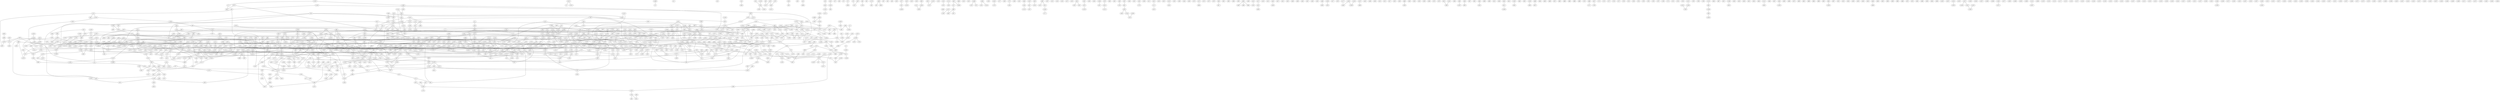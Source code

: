 graph {
n0;
n1;
n2;
n3;
n4;
n5;
n6;
n7;
n8;
n9;
n10;
n11;
n12;
n13;
n14;
n15;
n16;
n17;
n18;
n19;
n20;
n21;
n22;
n23;
n24;
n25;
n26;
n27;
n28;
n29;
n30;
n31;
n32;
n33;
n34;
n35;
n36;
n37;
n38;
n39;
n40;
n41;
n42;
n43;
n44;
n45;
n46;
n47;
n48;
n49;
n50;
n51;
n52;
n53;
n54;
n55;
n56;
n57;
n58;
n59;
n60;
n61;
n62;
n63;
n64;
n65;
n66;
n67;
n68;
n69;
n70;
n71;
n72;
n73;
n74;
n75;
n76;
n77;
n78;
n79;
n80;
n81;
n82;
n83;
n84;
n85;
n86;
n87;
n88;
n89;
n90;
n91;
n92;
n93;
n94;
n95;
n96;
n97;
n98;
n99;
n100;
n101;
n102;
n103;
n104;
n105;
n106;
n107;
n108;
n109;
n110;
n111;
n112;
n113;
n114;
n115;
n116;
n117;
n118;
n119;
n120;
n121;
n122;
n123;
n124;
n125;
n126;
n127;
n128;
n129;
n130;
n131;
n132;
n133;
n134;
n135;
n136;
n137;
n138;
n139;
n140;
n141;
n142;
n143;
n144;
n145;
n146;
n147;
n148;
n149;
n150;
n151;
n152;
n153;
n154;
n155;
n156;
n157;
n158;
n159;
n160;
n161;
n162;
n163;
n164;
n165;
n166;
n167;
n168;
n169;
n170;
n171;
n172;
n173;
n174;
n175;
n176;
n177;
n178;
n179;
n180;
n181;
n182;
n183;
n184;
n185;
n186;
n187;
n188;
n189;
n190;
n191;
n192;
n193;
n194;
n195;
n196;
n197;
n198;
n199;
n200;
n201;
n202;
n203;
n204;
n205;
n206;
n207;
n208;
n209;
n210;
n211;
n212;
n213;
n214;
n215;
n216;
n217;
n218;
n219;
n220;
n221;
n222;
n223;
n224;
n225;
n226;
n227;
n228;
n229;
n230;
n231;
n232;
n233;
n234;
n235;
n236;
n237;
n238;
n239;
n240;
n241;
n242;
n243;
n244;
n245;
n246;
n247;
n248;
n249;
n250;
n251;
n252;
n253;
n254;
n255;
n256;
n257;
n258;
n259;
n260;
n261;
n262;
n263;
n264;
n265;
n266;
n267;
n268;
n269;
n270;
n271;
n272;
n273;
n274;
n275;
n276;
n277;
n278;
n279;
n280;
n281;
n282;
n283;
n284;
n285;
n286;
n287;
n288;
n289;
n290;
n291;
n292;
n293;
n294;
n295;
n296;
n297;
n298;
n299;
n300;
n301;
n302;
n303;
n304;
n305;
n306;
n307;
n308;
n309;
n310;
n311;
n312;
n313;
n314;
n315;
n316;
n317;
n318;
n319;
n320;
n321;
n322;
n323;
n324;
n325;
n326;
n327;
n328;
n329;
n330;
n331;
n332;
n333;
n334;
n335;
n336;
n337;
n338;
n339;
n340;
n341;
n342;
n343;
n344;
n345;
n346;
n347;
n348;
n349;
n350;
n351;
n352;
n353;
n354;
n355;
n356;
n357;
n358;
n359;
n360;
n361;
n362;
n363;
n364;
n365;
n366;
n367;
n368;
n369;
n370;
n371;
n372;
n373;
n374;
n375;
n376;
n377;
n378;
n379;
n380;
n381;
n382;
n383;
n384;
n385;
n386;
n387;
n388;
n389;
n390;
n391;
n392;
n393;
n394;
n395;
n396;
n397;
n398;
n399;
n400;
n401;
n402;
n403;
n404;
n405;
n406;
n407;
n408;
n409;
n410;
n411;
n412;
n413;
n414;
n415;
n416;
n417;
n418;
n419;
n420;
n421;
n422;
n423;
n424;
n425;
n426;
n427;
n428;
n429;
n430;
n431;
n432;
n433;
n434;
n435;
n436;
n437;
n438;
n439;
n440;
n441;
n442;
n443;
n444;
n445;
n446;
n447;
n448;
n449;
n450;
n451;
n452;
n453;
n454;
n455;
n456;
n457;
n458;
n459;
n460;
n461;
n462;
n463;
n464;
n465;
n466;
n467;
n468;
n469;
n470;
n471;
n472;
n473;
n474;
n475;
n476;
n477;
n478;
n479;
n480;
n481;
n482;
n483;
n484;
n485;
n486;
n487;
n488;
n489;
n490;
n491;
n492;
n493;
n494;
n495;
n496;
n497;
n498;
n499;
n500;
n501;
n502;
n503;
n504;
n505;
n506;
n507;
n508;
n509;
n510;
n511;
n512;
n513;
n514;
n515;
n516;
n517;
n518;
n519;
n520;
n521;
n522;
n523;
n524;
n525;
n526;
n527;
n528;
n529;
n530;
n531;
n532;
n533;
n534;
n535;
n536;
n537;
n538;
n539;
n540;
n541;
n542;
n543;
n544;
n545;
n546;
n547;
n548;
n549;
n550;
n551;
n552;
n553;
n554;
n555;
n556;
n557;
n558;
n559;
n560;
n561;
n562;
n563;
n564;
n565;
n566;
n567;
n568;
n569;
n570;
n571;
n572;
n573;
n574;
n575;
n576;
n577;
n578;
n579;
n580;
n581;
n582;
n583;
n584;
n585;
n586;
n587;
n588;
n589;
n590;
n591;
n592;
n593;
n594;
n595;
n596;
n597;
n598;
n599;
n600;
n601;
n602;
n603;
n604;
n605;
n606;
n607;
n608;
n609;
n610;
n611;
n612;
n613;
n614;
n615;
n616;
n617;
n618;
n619;
n620;
n621;
n622;
n623;
n624;
n625;
n626;
n627;
n628;
n629;
n630;
n631;
n632;
n633;
n634;
n635;
n636;
n637;
n638;
n639;
n640;
n641;
n642;
n643;
n644;
n645;
n646;
n647;
n648;
n649;
n650;
n651;
n652;
n653;
n654;
n655;
n656;
n657;
n658;
n659;
n660;
n661;
n662;
n663;
n664;
n665;
n666;
n667;
n668;
n669;
n670;
n671;
n672;
n673;
n674;
n675;
n676;
n677;
n678;
n679;
n680;
n681;
n682;
n683;
n684;
n685;
n686;
n687;
n688;
n689;
n690;
n691;
n692;
n693;
n694;
n695;
n696;
n697;
n698;
n699;
n700;
n701;
n702;
n703;
n704;
n705;
n706;
n707;
n708;
n709;
n710;
n711;
n712;
n713;
n714;
n715;
n716;
n717;
n718;
n719;
n720;
n721;
n722;
n723;
n724;
n725;
n726;
n727;
n728;
n729;
n730;
n731;
n732;
n733;
n734;
n735;
n736;
n737;
n738;
n739;
n740;
n741;
n742;
n743;
n744;
n745;
n746;
n747;
n748;
n749;
n750;
n751;
n752;
n753;
n754;
n755;
n756;
n757;
n758;
n759;
n760;
n761;
n762;
n763;
n764;
n765;
n766;
n767;
n768;
n769;
n770;
n771;
n772;
n773;
n774;
n775;
n776;
n777;
n778;
n779;
n780;
n781;
n782;
n783;
n784;
n785;
n786;
n787;
n788;
n789;
n790;
n791;
n792;
n793;
n794;
n795;
n796;
n797;
n798;
n799;
n800;
n801;
n802;
n803;
n804;
n805;
n806;
n807;
n808;
n809;
n810;
n811;
n812;
n813;
n814;
n815;
n816;
n817;
n818;
n819;
n820;
n821;
n822;
n823;
n824;
n825;
n826;
n827;
n828;
n829;
n830;
n831;
n832;
n833;
n834;
n835;
n836;
n837;
n838;
n839;
n840;
n841;
n842;
n843;
n844;
n845;
n846;
n847;
n848;
n849;
n850;
n851;
n852;
n853;
n854;
n855;
n856;
n857;
n858;
n859;
n860;
n861;
n862;
n863;
n864;
n865;
n866;
n867;
n868;
n869;
n870;
n871;
n872;
n873;
n874;
n875;
n876;
n877;
n878;
n879;
n880;
n881;
n882;
n883;
n884;
n885;
n886;
n887;
n888;
n889;
n890;
n891;
n892;
n893;
n894;
n895;
n896;
n897;
n898;
n899;
n900;
n901;
n902;
n903;
n904;
n905;
n906;
n907;
n908;
n909;
n910;
n911;
n912;
n913;
n914;
n915;
n916;
n917;
n918;
n919;
n920;
n921;
n922;
n923;
n924;
n925;
n926;
n927;
n928;
n929;
n930;
n931;
n932;
n933;
n934;
n935;
n936;
n937;
n938;
n939;
n940;
n941;
n942;
n943;
n944;
n945;
n946;
n947;
n948;
n949;
n950;
n951;
n952;
n953;
n954;
n955;
n956;
n957;
n958;
n959;
n960;
n961;
n962;
n963;
n964;
n965;
n966;
n967;
n968;
n969;
n970;
n971;
n972;
n973;
n974;
n975;
n976;
n977;
n978;
n979;
n980;
n981;
n982;
n983;
n984;
n985;
n986;
n987;
n988;
n989;
n990;
n991;
n992;
n993;
n994;
n995;
n996;
n997;
n998;
n999;
n1000;
n1001;
n1002;
n1003;
n1004;
n1005;
n1006;
n1007;
n1008;
n1009;
n1010;
n1011;
n1012;
n1013;
n1014;
n1015;
n1016;
n1017;
n1018;
n1019;
n1020;
n1021;
n1022;
n1023;
n1024;
n1025;
n1026;
n1027;
n1028;
n1029;
n1030;
n1031;
n1032;
n1033;
n1034;
n1035;
n1036;
n1037;
n1038;
n1039;
n1040;
n1041;
n1042;
n1043;
n1044;
n1045;
n1046;
n1047;
n1048;
n1049;
n1050;
n1051;
n1052;
n1053;
n1054;
n1055;
n1056;
n1057;
n1058;
n1059;
n1060;
n1061;
n1062;
n1063;
n1064;
n1065;
n1066;
n1067;
n1068;
n1069;
n1070;
n1071;
n1072;
n1073;
n1074;
n1075;
n1076;
n1077;
n1078;
n1079;
n1080;
n1081;
n1082;
n1083;
n1084;
n1085;
n1086;
n1087;
n1088;
n1089;
n1090;
n1091;
n1092;
n1093;
n1094;
n1095;
n1096;
n1097;
n1098;
n1099;
n1100;
n1101;
n1102;
n1103;
n1104;
n1105;
n1106;
n1107;
n1108;
n1109;
n1110;
n1111;
n1112;
n1113;
n1114;
n1115;
n1116;
n1117;
n1118;
n1119;
n1120;
n1121;
n1122;
n1123;
n1124;
n1125;
n1126;
n1127;
n1128;
n1129;
n1130;
n1131;
n1132;
n1133;
n1134;
n1135;
n1136;
n1137;
n1138;
n1139;
n1140;
n1141;
n1142;
n1143;
n1144;
n1145;
n1146;
n1147;
n1148;
n1149;
n1150;
n1151;
n1152;
n1153;
n1154;
n1155;
n1156;
n1157;
n1158;
n1159;
n1160;
n1161;
n1162;
n1163;
n1164;
n1165;
n1166;
n1167;
n1168;
n1169;
n1170;
n1171;
n1172;
n1173;
n1174;
n1175;
n1176;
n1177;
n1178;
n1179;
n1180;
n1181;
n1182;
n1183;
n1184;
n1185;
n1186;
n1187;
n1188;
n1189;
n1190;
n1191;
n1192;
n1193;
n1194;
n1195;
n1196;
n1197;
n1198;
n1199;
n1200;
n1201;
n1202;
n1203;
n1204;
n1205;
n1206;
n1207;
n1208;
n1209;
n1210;
n1211;
n1212;
n1213;
n1214;
n1215;
n1216;
n1217;
n1218;
n1219;
n1220;
n1221;
n1222;
n1223;
n1224;
n1225;
n1226;
n1227;
n1228;
n1229;
n1230;
n1231;
n1232;
n1233;
n1234;
n1235;
n1236;
n1237;
n1238;
n1239;
n1240;
n1241;
n1242;
n1243;
n1244;
n1245;
n1246;
n1247;
n1248;
n1249;
n1250;
n1251;
n1252;
n1253;
n1254;
n1255;
n1256;
n1257;
n1258;
n1259;
n1260;
n1261;
n1262;
n1263;
n1264;
n1265;
n1266;
n1267;
n1268;
n1269;
n1270;
n1271;
n1272;
n1273;
n1274;
n1275;
n1276;
n1277;
n1278;
n1279;
n1280;
n1281;
n1282;
n1283;
n1284;
n1285;
n1286;
n1287;
n1288;
n1289;
n1290;
n1291;
n1292;
n1293;
n1294;
n1295;
n1296;
n1297;
n1298;
n1299;
n1300;
n1301;
n1302;
n1303;
n1304;
n1305;
n1306;
n1307;
n1308;
n1309;
n1310;
n1311;
n1312;
n1313;
n1314;
n1315;
n1316;
n1317;
n1318;
n1319;
n1320;
n1321;
n1322;
n1323;
n1324;
n1325;
n1326;
n1327;
n1328;
n1329;
n1330;
n1331;
n1332;
n1333;
n1334;
n1335;
n1336;
n1337;
n1338;
n1339;
n1340;
n1341;
n1342;
n1343;
n1344;
n1345;
n1346;
n1347;
n1348;
n1349;
n1350;
n1351;
n1352;
n1353;
n1354;
n1355;
n1356;
n1357;
n1358;
n1359;
n1360;
n1361;
n1362;
n1363;
n1364;
n1365;
n1366;
n1367;
n1368;
n1369;
n1370;
n1371;
n1372;
n1373;
n1374;
n1375;
n1376;
n1377;
n1378;
n1379;
n1380;
n1381;
n1382;
n1383;
n1384;
n1385;
n1386;
n1387;
n1388;
n1389;
n1390;
n1391;
n1392;
n1393;
n1394;
n1395;
n1396;
n1397;
n1398;
n1399;
n1400;
n1401;
n1402;
n1403;
n1404;
n1405;
n1406;
n1407;
n1408;
n1409;
n1410;
n1411;
n1412;
n1413;
n1414;
n1415;
n1416;
n1417;
n1418;
n1419;
n1420;
n1421;
n1422;
n1423;
n1424;
n1425;
n1426;
n1427;
n1428;
n1429;
n1430;
n1431;
n1432;
n1433;
n1434;
n1435;
n1436;
n1437;
n1438;
n1439;
n1440;
n1441;
n1442;
n1443;
n1444;
n1445;
n1446;
n1447;
n1448;
n1449;
n1450;
n1451;
n1452;
n1453;
n1454;
n1455;
n1456;
n1457;
n1458;
n1459;
n1460;
n1461;
n1462;
n1463;
n1464;
n1465;
n1466;
n1467;
n1468;
n1469;
n1470;
n1471;
n1472;
n1473;
n1474;
n1475;
n1476;
n1477;
n1478;
n1479;
n1480;
n1481;
n1482;
n1483;
n1484;
n1485;
n1486;
n1487;
n1488;
n1489;
n1490;
n1491;
n1492;
n1493;
n1494;
n1495;
n1496;
n1497;
n1498;
n1499;
n0 -- n1244;
n2 -- n1112;
n2 -- n1161;
n2 -- n1215;
n5 -- n1330;
n6 -- n64;
n7 -- n945;
n8 -- n1201;
n8 -- n822;
n9 -- n310;
n9 -- n1405;
n12 -- n141;
n14 -- n440;
n16 -- n1078;
n17 -- n233;
n18 -- n156;
n19 -- n1223;
n21 -- n305;
n22 -- n1320;
n22 -- n1101;
n22 -- n51;
n23 -- n1093;
n25 -- n971;
n26 -- n1311;
n28 -- n624;
n30 -- n465;
n31 -- n1181;
n31 -- n257;
n32 -- n1009;
n32 -- n784;
n34 -- n1352;
n34 -- n1067;
n36 -- n890;
n36 -- n560;
n37 -- n588;
n39 -- n1108;
n40 -- n989;
n41 -- n428;
n41 -- n317;
n42 -- n1209;
n43 -- n1208;
n43 -- n1221;
n43 -- n408;
n43 -- n78;
n44 -- n1039;
n44 -- n58;
n45 -- n886;
n48 -- n74;
n48 -- n1173;
n49 -- n141;
n49 -- n144;
n49 -- n1163;
n50 -- n950;
n52 -- n728;
n54 -- n361;
n55 -- n816;
n59 -- n669;
n59 -- n645;
n59 -- n1464;
n60 -- n587;
n60 -- n118;
n61 -- n1126;
n61 -- n146;
n62 -- n539;
n62 -- n724;
n64 -- n630;
n65 -- n817;
n66 -- n256;
n66 -- n1093;
n69 -- n478;
n71 -- n1429;
n73 -- n1003;
n73 -- n359;
n75 -- n599;
n76 -- n521;
n77 -- n337;
n77 -- n189;
n80 -- n708;
n84 -- n53;
n86 -- n367;
n86 -- n606;
n88 -- n674;
n88 -- n1207;
n90 -- n1303;
n91 -- n883;
n94 -- n266;
n95 -- n44;
n97 -- n203;
n98 -- n885;
n99 -- n380;
n99 -- n539;
n99 -- n1202;
n99 -- n1161;
n101 -- n1459;
n102 -- n1318;
n104 -- n1145;
n104 -- n592;
n106 -- n995;
n107 -- n1276;
n109 -- n631;
n110 -- n839;
n110 -- n131;
n111 -- n858;
n112 -- n915;
n113 -- n358;
n117 -- n505;
n117 -- n43;
n118 -- n497;
n118 -- n1343;
n118 -- n667;
n119 -- n966;
n119 -- n1022;
n120 -- n1462;
n121 -- n908;
n121 -- n221;
n122 -- n769;
n123 -- n1210;
n124 -- n515;
n125 -- n905;
n126 -- n945;
n126 -- n341;
n126 -- n944;
n128 -- n1434;
n128 -- n841;
n128 -- n577;
n130 -- n1081;
n130 -- n1298;
n131 -- n240;
n131 -- n545;
n131 -- n253;
n131 -- n896;
n132 -- n245;
n132 -- n242;
n133 -- n1314;
n135 -- n502;
n137 -- n982;
n138 -- n361;
n139 -- n378;
n142 -- n250;
n148 -- n1209;
n149 -- n1193;
n149 -- n874;
n150 -- n1178;
n150 -- n939;
n151 -- n769;
n151 -- n833;
n153 -- n127;
n153 -- n577;
n155 -- n849;
n156 -- n1002;
n156 -- n766;
n157 -- n956;
n157 -- n342;
n159 -- n1259;
n159 -- n874;
n160 -- n1499;
n161 -- n758;
n161 -- n245;
n162 -- n1293;
n163 -- n393;
n167 -- n99;
n167 -- n1133;
n168 -- n586;
n168 -- n1143;
n169 -- n1354;
n171 -- n348;
n172 -- n868;
n172 -- n442;
n172 -- n183;
n174 -- n1274;
n175 -- n830;
n175 -- n213;
n178 -- n975;
n178 -- n1310;
n178 -- n1041;
n181 -- n992;
n181 -- n1160;
n185 -- n74;
n185 -- n434;
n185 -- n272;
n186 -- n1419;
n186 -- n932;
n186 -- n1334;
n187 -- n1296;
n187 -- n728;
n190 -- n554;
n190 -- n637;
n190 -- n1420;
n194 -- n1119;
n195 -- n891;
n195 -- n909;
n198 -- n1366;
n198 -- n728;
n199 -- n220;
n199 -- n1462;
n200 -- n1341;
n203 -- n750;
n203 -- n121;
n205 -- n1091;
n205 -- n711;
n205 -- n571;
n206 -- n1133;
n208 -- n1278;
n209 -- n1020;
n209 -- n384;
n209 -- n404;
n210 -- n456;
n211 -- n1102;
n214 -- n692;
n214 -- n330;
n217 -- n1334;
n218 -- n7;
n218 -- n686;
n219 -- n687;
n221 -- n712;
n222 -- n337;
n223 -- n870;
n224 -- n772;
n225 -- n655;
n228 -- n714;
n228 -- n769;
n229 -- n228;
n230 -- n465;
n230 -- n64;
n230 -- n1277;
n231 -- n469;
n231 -- n871;
n232 -- n1279;
n232 -- n229;
n234 -- n300;
n236 -- n29;
n239 -- n841;
n239 -- n8;
n240 -- n169;
n241 -- n278;
n242 -- n126;
n245 -- n47;
n245 -- n1305;
n246 -- n1310;
n247 -- n485;
n247 -- n1305;
n248 -- n991;
n249 -- n564;
n249 -- n1399;
n250 -- n1274;
n251 -- n335;
n251 -- n670;
n251 -- n838;
n251 -- n1493;
n251 -- n89;
n253 -- n1434;
n253 -- n262;
n253 -- n825;
n254 -- n1219;
n258 -- n1129;
n258 -- n239;
n258 -- n269;
n260 -- n603;
n260 -- n1363;
n261 -- n475;
n265 -- n380;
n265 -- n1236;
n265 -- n1143;
n265 -- n537;
n266 -- n83;
n268 -- n651;
n268 -- n401;
n270 -- n238;
n270 -- n1442;
n271 -- n38;
n272 -- n623;
n272 -- n814;
n274 -- n976;
n274 -- n752;
n275 -- n318;
n277 -- n101;
n278 -- n27;
n278 -- n424;
n278 -- n1408;
n279 -- n1421;
n282 -- n1430;
n282 -- n632;
n283 -- n1152;
n284 -- n1130;
n284 -- n961;
n285 -- n785;
n286 -- n1024;
n287 -- n821;
n288 -- n1035;
n288 -- n487;
n289 -- n1207;
n290 -- n750;
n291 -- n190;
n292 -- n201;
n293 -- n1240;
n295 -- n511;
n295 -- n20;
n299 -- n15;
n300 -- n349;
n302 -- n43;
n303 -- n779;
n304 -- n218;
n305 -- n930;
n307 -- n845;
n307 -- n720;
n308 -- n1104;
n308 -- n154;
n309 -- n1243;
n310 -- n671;
n313 -- n770;
n314 -- n79;
n316 -- n350;
n317 -- n2;
n317 -- n1020;
n317 -- n84;
n318 -- n947;
n318 -- n136;
n320 -- n530;
n321 -- n1000;
n325 -- n519;
n325 -- n1205;
n326 -- n738;
n327 -- n1278;
n327 -- n1102;
n329 -- n1278;
n329 -- n1049;
n329 -- n856;
n331 -- n106;
n333 -- n950;
n334 -- n1262;
n334 -- n274;
n335 -- n456;
n335 -- n17;
n338 -- n1380;
n339 -- n519;
n340 -- n879;
n340 -- n1354;
n340 -- n623;
n340 -- n272;
n341 -- n174;
n341 -- n437;
n343 -- n726;
n345 -- n687;
n345 -- n1105;
n345 -- n731;
n347 -- n1125;
n347 -- n951;
n347 -- n213;
n348 -- n1346;
n350 -- n398;
n350 -- n411;
n351 -- n313;
n352 -- n629;
n354 -- n849;
n355 -- n10;
n355 -- n250;
n357 -- n1236;
n360 -- n855;
n362 -- n1493;
n365 -- n773;
n365 -- n1365;
n365 -- n588;
n366 -- n38;
n368 -- n908;
n369 -- n1189;
n373 -- n684;
n376 -- n1414;
n378 -- n795;
n382 -- n846;
n383 -- n927;
n385 -- n509;
n385 -- n1462;
n386 -- n758;
n386 -- n140;
n386 -- n566;
n387 -- n1298;
n388 -- n872;
n388 -- n991;
n389 -- n1423;
n390 -- n1396;
n390 -- n830;
n393 -- n588;
n397 -- n521;
n399 -- n1308;
n401 -- n494;
n403 -- n20;
n405 -- n1402;
n405 -- n483;
n406 -- n1013;
n406 -- n1253;
n410 -- n1292;
n411 -- n1249;
n412 -- n639;
n413 -- n550;
n414 -- n461;
n415 -- n357;
n415 -- n9;
n416 -- n644;
n416 -- n1072;
n417 -- n451;
n418 -- n1243;
n418 -- n750;
n420 -- n509;
n422 -- n1360;
n424 -- n349;
n424 -- n448;
n425 -- n910;
n425 -- n1196;
n428 -- n989;
n428 -- n723;
n429 -- n561;
n429 -- n674;
n433 -- n1478;
n433 -- n117;
n434 -- n70;
n435 -- n730;
n436 -- n274;
n437 -- n830;
n441 -- n694;
n441 -- n1444;
n444 -- n260;
n445 -- n1205;
n446 -- n473;
n448 -- n1497;
n448 -- n593;
n449 -- n991;
n449 -- n1429;
n451 -- n659;
n455 -- n1126;
n455 -- n67;
n455 -- n463;
n455 -- n1237;
n456 -- n1465;
n456 -- n1263;
n457 -- n1479;
n457 -- n402;
n457 -- n411;
n457 -- n522;
n458 -- n190;
n458 -- n673;
n458 -- n94;
n459 -- n1215;
n460 -- n1115;
n460 -- n1179;
n461 -- n954;
n462 -- n891;
n463 -- n669;
n465 -- n1102;
n466 -- n850;
n468 -- n1065;
n468 -- n20;
n468 -- n1048;
n470 -- n825;
n471 -- n241;
n472 -- n1090;
n473 -- n1168;
n474 -- n731;
n475 -- n1150;
n482 -- n426;
n483 -- n435;
n490 -- n1143;
n490 -- n1076;
n492 -- n472;
n492 -- n272;
n493 -- n84;
n499 -- n1425;
n499 -- n731;
n500 -- n819;
n501 -- n193;
n501 -- n813;
n502 -- n743;
n503 -- n954;
n504 -- n914;
n507 -- n1499;
n507 -- n1083;
n512 -- n758;
n512 -- n564;
n514 -- n714;
n514 -- n329;
n516 -- n945;
n518 -- n354;
n522 -- n792;
n523 -- n833;
n525 -- n646;
n527 -- n1465;
n528 -- n500;
n530 -- n1416;
n530 -- n1017;
n530 -- n870;
n531 -- n1440;
n532 -- n1228;
n532 -- n544;
n532 -- n870;
n533 -- n175;
n534 -- n345;
n535 -- n1424;
n536 -- n544;
n537 -- n1154;
n538 -- n170;
n541 -- n486;
n541 -- n1013;
n542 -- n433;
n542 -- n625;
n544 -- n592;
n545 -- n367;
n545 -- n1215;
n546 -- n523;
n548 -- n331;
n549 -- n489;
n551 -- n115;
n552 -- n404;
n552 -- n548;
n554 -- n312;
n555 -- n147;
n555 -- n1498;
n556 -- n693;
n559 -- n1206;
n560 -- n1087;
n561 -- n165;
n561 -- n68;
n562 -- n282;
n563 -- n928;
n565 -- n1033;
n566 -- n290;
n567 -- n1091;
n568 -- n1081;
n570 -- n362;
n572 -- n1011;
n573 -- n1438;
n578 -- n548;
n581 -- n252;
n581 -- n297;
n582 -- n1166;
n582 -- n1145;
n583 -- n293;
n585 -- n918;
n588 -- n591;
n588 -- n276;
n589 -- n506;
n590 -- n1287;
n594 -- n853;
n595 -- n253;
n595 -- n876;
n596 -- n481;
n596 -- n1334;
n598 -- n298;
n600 -- n1021;
n600 -- n1396;
n602 -- n400;
n602 -- n498;
n602 -- n892;
n604 -- n916;
n605 -- n4;
n605 -- n365;
n607 -- n1237;
n610 -- n580;
n611 -- n701;
n611 -- n632;
n611 -- n24;
n612 -- n752;
n614 -- n1111;
n615 -- n747;
n616 -- n633;
n616 -- n1035;
n618 -- n133;
n619 -- n752;
n619 -- n1186;
n620 -- n1084;
n622 -- n1314;
n622 -- n130;
n623 -- n140;
n626 -- n868;
n627 -- n1316;
n627 -- n1276;
n628 -- n900;
n630 -- n1056;
n631 -- n338;
n631 -- n552;
n633 -- n988;
n634 -- n480;
n635 -- n232;
n635 -- n1270;
n636 -- n527;
n636 -- n245;
n636 -- n557;
n639 -- n810;
n640 -- n921;
n644 -- n705;
n645 -- n547;
n646 -- n193;
n648 -- n587;
n649 -- n1253;
n650 -- n230;
n651 -- n1090;
n653 -- n457;
n654 -- n1000;
n655 -- n1091;
n658 -- n1328;
n658 -- n184;
n660 -- n670;
n662 -- n346;
n662 -- n932;
n663 -- n1384;
n666 -- n938;
n669 -- n1368;
n670 -- n893;
n670 -- n1024;
n671 -- n88;
n673 -- n1417;
n674 -- n1018;
n674 -- n1179;
n675 -- n562;
n675 -- n633;
n676 -- n718;
n676 -- n620;
n676 -- n448;
n677 -- n1087;
n677 -- n1037;
n678 -- n1248;
n679 -- n887;
n679 -- n516;
n680 -- n382;
n680 -- n1217;
n681 -- n254;
n681 -- n705;
n682 -- n792;
n682 -- n621;
n682 -- n121;
n685 -- n1275;
n685 -- n1018;
n685 -- n1205;
n686 -- n963;
n687 -- n1316;
n687 -- n408;
n692 -- n795;
n692 -- n970;
n694 -- n563;
n694 -- n790;
n697 -- n1051;
n698 -- n1023;
n701 -- n516;
n702 -- n155;
n704 -- n1449;
n704 -- n320;
n705 -- n891;
n710 -- n350;
n710 -- n666;
n710 -- n538;
n712 -- n951;
n712 -- n973;
n715 -- n1363;
n715 -- n1373;
n716 -- n1296;
n717 -- n359;
n719 -- n871;
n720 -- n962;
n721 -- n1349;
n722 -- n736;
n723 -- n243;
n724 -- n525;
n724 -- n91;
n726 -- n706;
n726 -- n1490;
n730 -- n356;
n730 -- n415;
n730 -- n549;
n732 -- n1406;
n732 -- n575;
n733 -- n369;
n733 -- n120;
n735 -- n1157;
n736 -- n943;
n741 -- n1316;
n743 -- n25;
n744 -- n399;
n744 -- n814;
n746 -- n93;
n746 -- n201;
n747 -- n315;
n749 -- n318;
n749 -- n454;
n750 -- n1075;
n752 -- n1476;
n755 -- n41;
n755 -- n1432;
n756 -- n1269;
n758 -- n270;
n760 -- n393;
n760 -- n506;
n761 -- n302;
n761 -- n1230;
n763 -- n1093;
n764 -- n1380;
n764 -- n819;
n764 -- n631;
n764 -- n483;
n769 -- n372;
n771 -- n887;
n772 -- n322;
n773 -- n1203;
n773 -- n1090;
n775 -- n182;
n778 -- n1024;
n780 -- n342;
n784 -- n876;
n787 -- n843;
n788 -- n149;
n791 -- n872;
n791 -- n1227;
n792 -- n244;
n794 -- n1038;
n796 -- n1263;
n801 -- n564;
n802 -- n1288;
n803 -- n965;
n805 -- n1195;
n806 -- n976;
n806 -- n148;
n808 -- n529;
n809 -- n848;
n810 -- n835;
n811 -- n1304;
n813 -- n168;
n813 -- n1346;
n814 -- n1207;
n816 -- n1182;
n817 -- n591;
n817 -- n453;
n819 -- n1284;
n821 -- n878;
n824 -- n1180;
n824 -- n556;
n824 -- n564;
n824 -- n639;
n825 -- n273;
n827 -- n709;
n828 -- n1301;
n833 -- n376;
n835 -- n79;
n836 -- n254;
n837 -- n197;
n843 -- n1472;
n845 -- n160;
n845 -- n272;
n851 -- n564;
n851 -- n365;
n852 -- n233;
n852 -- n1499;
n854 -- n1295;
n857 -- n164;
n857 -- n855;
n859 -- n85;
n859 -- n695;
n861 -- n480;
n861 -- n16;
n863 -- n1212;
n864 -- n1400;
n866 -- n255;
n866 -- n20;
n866 -- n1476;
n867 -- n531;
n867 -- n202;
n868 -- n648;
n871 -- n1338;
n872 -- n835;
n873 -- n1311;
n873 -- n843;
n877 -- n1082;
n877 -- n1132;
n878 -- n1226;
n878 -- n364;
n879 -- n1418;
n882 -- n1130;
n883 -- n745;
n884 -- n1411;
n884 -- n1366;
n885 -- n951;
n885 -- n274;
n888 -- n657;
n890 -- n163;
n893 -- n352;
n893 -- n1256;
n895 -- n509;
n897 -- n1080;
n897 -- n137;
n898 -- n707;
n900 -- n430;
n900 -- n24;
n901 -- n524;
n903 -- n8;
n904 -- n1300;
n905 -- n458;
n905 -- n54;
n905 -- n966;
n906 -- n99;
n906 -- n596;
n906 -- n73;
n908 -- n1236;
n910 -- n931;
n910 -- n932;
n911 -- n1204;
n911 -- n422;
n914 -- n345;
n915 -- n88;
n917 -- n885;
n919 -- n1268;
n919 -- n330;
n920 -- n307;
n920 -- n700;
n921 -- n1439;
n922 -- n701;
n923 -- n492;
n925 -- n786;
n925 -- n792;
n925 -- n1378;
n930 -- n1381;
n930 -- n1016;
n932 -- n155;
n932 -- n1169;
n933 -- n352;
n934 -- n1171;
n934 -- n4;
n934 -- n772;
n934 -- n1070;
n936 -- n1179;
n937 -- n27;
n937 -- n448;
n937 -- n1029;
n939 -- n1032;
n939 -- n359;
n939 -- n134;
n941 -- n977;
n941 -- n861;
n943 -- n390;
n944 -- n337;
n945 -- n302;
n946 -- n996;
n948 -- n194;
n950 -- n617;
n952 -- n1404;
n954 -- n385;
n955 -- n42;
n955 -- n750;
n956 -- n470;
n957 -- n614;
n961 -- n1212;
n963 -- n192;
n965 -- n1070;
n967 -- n1222;
n969 -- n300;
n969 -- n809;
n969 -- n316;
n970 -- n861;
n970 -- n753;
n973 -- n1000;
n976 -- n1206;
n979 -- n1175;
n980 -- n1035;
n980 -- n1374;
n980 -- n1314;
n982 -- n647;
n982 -- n832;
n983 -- n350;
n984 -- n523;
n984 -- n17;
n985 -- n190;
n987 -- n1454;
n987 -- n299;
n987 -- n53;
n988 -- n1184;
n989 -- n237;
n990 -- n954;
n992 -- n1214;
n992 -- n328;
n995 -- n1319;
n997 -- n78;
n998 -- n1080;
n1000 -- n1423;
n1000 -- n776;
n1001 -- n1453;
n1001 -- n883;
n1003 -- n1222;
n1003 -- n1496;
n1006 -- n70;
n1006 -- n1464;
n1008 -- n1485;
n1010 -- n980;
n1011 -- n1169;
n1012 -- n1430;
n1012 -- n1120;
n1014 -- n1055;
n1015 -- n324;
n1016 -- n247;
n1016 -- n512;
n1017 -- n617;
n1019 -- n582;
n1021 -- n1488;
n1023 -- n970;
n1024 -- n1380;
n1024 -- n474;
n1026 -- n17;
n1026 -- n1164;
n1027 -- n1044;
n1027 -- n1437;
n1028 -- n351;
n1029 -- n1157;
n1030 -- n656;
n1031 -- n110;
n1031 -- n1024;
n1033 -- n251;
n1034 -- n238;
n1034 -- n222;
n1035 -- n196;
n1035 -- n1105;
n1035 -- n1408;
n1035 -- n862;
n1038 -- n28;
n1039 -- n1396;
n1041 -- n738;
n1042 -- n176;
n1045 -- n694;
n1046 -- n186;
n1047 -- n837;
n1048 -- n1147;
n1050 -- n248;
n1051 -- n342;
n1052 -- n943;
n1052 -- n957;
n1053 -- n1276;
n1053 -- n1075;
n1053 -- n1281;
n1054 -- n658;
n1058 -- n1147;
n1061 -- n353;
n1061 -- n414;
n1061 -- n1201;
n1062 -- n1264;
n1063 -- n700;
n1064 -- n937;
n1065 -- n522;
n1067 -- n882;
n1067 -- n511;
n1069 -- n157;
n1070 -- n667;
n1072 -- n1063;
n1072 -- n1273;
n1073 -- n1198;
n1076 -- n797;
n1081 -- n947;
n1083 -- n404;
n1084 -- n1255;
n1086 -- n355;
n1086 -- n528;
n1087 -- n711;
n1089 -- n184;
n1092 -- n504;
n1094 -- n556;
n1099 -- n1223;
n1101 -- n1317;
n1105 -- n1075;
n1105 -- n1041;
n1106 -- n879;
n1107 -- n1383;
n1108 -- n607;
n1109 -- n585;
n1109 -- n381;
n1109 -- n262;
n1110 -- n773;
n1111 -- n291;
n1113 -- n59;
n1114 -- n129;
n1115 -- n1081;
n1118 -- n1158;
n1122 -- n454;
n1124 -- n1097;
n1125 -- n1235;
n1125 -- n12;
n1126 -- n144;
n1127 -- n1147;
n1129 -- n1009;
n1130 -- n86;
n1132 -- n817;
n1134 -- n228;
n1135 -- n1402;
n1135 -- n1090;
n1136 -- n464;
n1136 -- n414;
n1136 -- n926;
n1139 -- n156;
n1140 -- n802;
n1141 -- n842;
n1142 -- n1210;
n1142 -- n500;
n1143 -- n1445;
n1145 -- n792;
n1145 -- n697;
n1146 -- n60;
n1146 -- n257;
n1149 -- n428;
n1149 -- n490;
n1149 -- n829;
n1151 -- n298;
n1151 -- n832;
n1152 -- n1281;
n1152 -- n278;
n1154 -- n989;
n1155 -- n1016;
n1155 -- n179;
n1156 -- n486;
n1157 -- n571;
n1158 -- n429;
n1167 -- n1056;
n1168 -- n1235;
n1169 -- n234;
n1170 -- n257;
n1171 -- n1380;
n1172 -- n607;
n1175 -- n501;
n1175 -- n162;
n1176 -- n82;
n1177 -- n484;
n1179 -- n801;
n1180 -- n147;
n1181 -- n809;
n1182 -- n1272;
n1183 -- n61;
n1184 -- n1112;
n1184 -- n689;
n1184 -- n274;
n1185 -- n1301;
n1187 -- n1264;
n1188 -- n61;
n1189 -- n896;
n1190 -- n1180;
n1190 -- n104;
n1191 -- n561;
n1193 -- n107;
n1193 -- n682;
n1193 -- n1240;
n1193 -- n1074;
n1195 -- n168;
n1196 -- n478;
n1198 -- n978;
n1198 -- n1370;
n1198 -- n734;
n1200 -- n0;
n1202 -- n396;
n1203 -- n1059;
n1205 -- n24;
n1206 -- n125;
n1208 -- n94;
n1208 -- n333;
n1210 -- n245;
n1210 -- n134;
n1211 -- n327;
n1212 -- n485;
n1212 -- n1470;
n1212 -- n271;
n1212 -- n380;
n1212 -- n74;
n1212 -- n1372;
n1213 -- n1442;
n1214 -- n919;
n1217 -- n890;
n1218 -- n407;
n1218 -- n39;
n1218 -- n698;
n1219 -- n1303;
n1219 -- n1489;
n1221 -- n1152;
n1221 -- n1161;
n1221 -- n961;
n1221 -- n62;
n1223 -- n1016;
n1225 -- n661;
n1226 -- n574;
n1228 -- n481;
n1228 -- n157;
n1228 -- n1048;
n1229 -- n334;
n1229 -- n331;
n1231 -- n1348;
n1232 -- n600;
n1232 -- n1156;
n1234 -- n771;
n1234 -- n1086;
n1236 -- n108;
n1237 -- n763;
n1241 -- n1391;
n1245 -- n1424;
n1246 -- n366;
n1248 -- n1059;
n1248 -- n33;
n1252 -- n115;
n1253 -- n481;
n1253 -- n467;
n1254 -- n239;
n1256 -- n1253;
n1260 -- n476;
n1263 -- n111;
n1264 -- n288;
n1264 -- n770;
n1267 -- n882;
n1267 -- n46;
n1269 -- n522;
n1275 -- n166;
n1275 -- n1193;
n1276 -- n172;
n1277 -- n1323;
n1279 -- n1418;
n1280 -- n1016;
n1281 -- n149;
n1281 -- n901;
n1282 -- n627;
n1282 -- n957;
n1284 -- n471;
n1284 -- n1379;
n1285 -- n480;
n1285 -- n225;
n1288 -- n864;
n1289 -- n574;
n1290 -- n259;
n1290 -- n780;
n1290 -- n114;
n1292 -- n56;
n1294 -- n1108;
n1296 -- n1143;
n1301 -- n377;
n1301 -- n238;
n1304 -- n856;
n1306 -- n925;
n1308 -- n661;
n1309 -- n1392;
n1310 -- n971;
n1313 -- n204;
n1313 -- n1066;
n1314 -- n153;
n1315 -- n428;
n1315 -- n1415;
n1319 -- n1082;
n1323 -- n1156;
n1323 -- n212;
n1324 -- n1286;
n1325 -- n789;
n1326 -- n38;
n1328 -- n644;
n1330 -- n411;
n1331 -- n337;
n1335 -- n1282;
n1337 -- n488;
n1342 -- n1011;
n1343 -- n1046;
n1343 -- n1461;
n1348 -- n789;
n1349 -- n1277;
n1350 -- n751;
n1350 -- n165;
n1352 -- n1276;
n1353 -- n214;
n1353 -- n800;
n1355 -- n1463;
n1358 -- n1118;
n1359 -- n1446;
n1361 -- n794;
n1362 -- n642;
n1363 -- n1342;
n1364 -- n1265;
n1365 -- n1171;
n1367 -- n28;
n1367 -- n404;
n1368 -- n173;
n1368 -- n1066;
n1370 -- n983;
n1372 -- n4;
n1374 -- n97;
n1374 -- n117;
n1377 -- n49;
n1378 -- n1207;
n1379 -- n444;
n1380 -- n619;
n1382 -- n1071;
n1383 -- n1079;
n1384 -- n436;
n1384 -- n860;
n1386 -- n872;
n1386 -- n1299;
n1386 -- n686;
n1388 -- n818;
n1390 -- n423;
n1391 -- n1293;
n1391 -- n1058;
n1393 -- n1033;
n1393 -- n691;
n1394 -- n267;
n1395 -- n414;
n1397 -- n378;
n1397 -- n693;
n1399 -- n922;
n1401 -- n580;
n1404 -- n358;
n1406 -- n740;
n1406 -- n627;
n1409 -- n732;
n1412 -- n1321;
n1412 -- n1;
n1413 -- n22;
n1414 -- n794;
n1414 -- n314;
n1415 -- n858;
n1416 -- n359;
n1418 -- n126;
n1418 -- n815;
n1418 -- n1174;
n1419 -- n835;
n1419 -- n836;
n1419 -- n627;
n1419 -- n761;
n1420 -- n1109;
n1420 -- n296;
n1420 -- n632;
n1421 -- n1121;
n1423 -- n746;
n1424 -- n856;
n1426 -- n1253;
n1426 -- n1131;
n1426 -- n1093;
n1426 -- n862;
n1430 -- n653;
n1430 -- n1036;
n1431 -- n231;
n1431 -- n922;
n1431 -- n1107;
n1432 -- n964;
n1432 -- n502;
n1433 -- n1229;
n1436 -- n473;
n1436 -- n428;
n1436 -- n291;
n1437 -- n1463;
n1438 -- n967;
n1440 -- n777;
n1441 -- n1299;
n1443 -- n671;
n1445 -- n1111;
n1446 -- n349;
n1447 -- n390;
n1447 -- n345;
n1447 -- n495;
n1448 -- n1004;
n1448 -- n617;
n1449 -- n211;
n1450 -- n1244;
n1450 -- n631;
n1452 -- n1081;
n1452 -- n389;
n1453 -- n423;
n1454 -- n1446;
n1454 -- n937;
n1455 -- n381;
n1456 -- n988;
n1461 -- n114;
n1465 -- n1105;
n1466 -- n3;
n1467 -- n678;
n1467 -- n790;
n1470 -- n757;
n1474 -- n1445;
n1474 -- n10;
n1474 -- n142;
n1477 -- n1335;
n1479 -- n1451;
n1479 -- n90;
n1482 -- n468;
n1485 -- n164;
n1485 -- n455;
n1485 -- n422;
n1486 -- n152;
n1486 -- n371;
n1487 -- n502;
n1490 -- n254;
n1491 -- n436;
n1492 -- n484;
n1492 -- n1286;
n1493 -- n206;
n1494 -- n1081;
n1494 -- n22;
n1495 -- n347;
n1496 -- n402;
n1497 -- n890;
}
